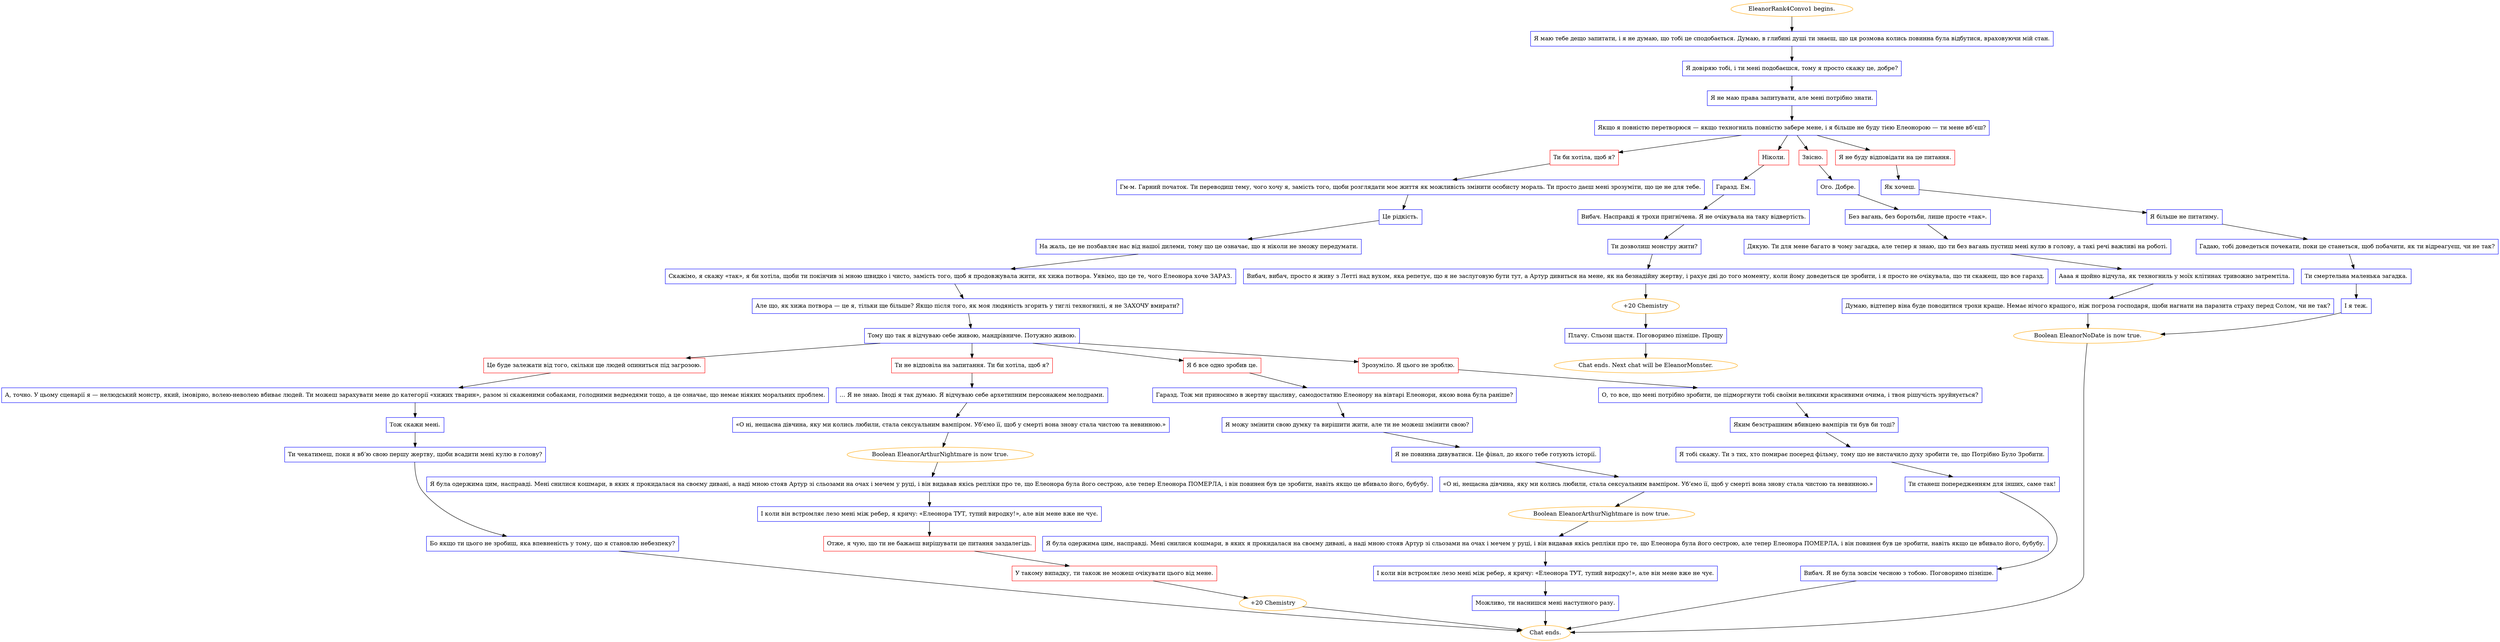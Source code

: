 digraph {
	"EleanorRank4Convo1 begins." [color=orange];
		"EleanorRank4Convo1 begins." -> j2223543420;
	j2223543420 [label="Я маю тебе дещо запитати, і я не думаю, що тобі це сподобається. Думаю, в глибині душі ти знаєш, що ця розмова колись повинна була відбутися, враховуючи мій стан.",shape=box,color=blue];
		j2223543420 -> j2169514197;
	j2169514197 [label="Я довіряю тобі, і ти мені подобаєшся, тому я просто скажу це, добре?",shape=box,color=blue];
		j2169514197 -> j1204025786;
	j1204025786 [label="Я не маю права запитувати, але мені потрібно знати.",shape=box,color=blue];
		j1204025786 -> j1339910912;
	j1339910912 [label="Якщо я повністю перетворюся — якщо техногниль повністю забере мене, і я більше не буду тією Елеонорою — ти мене вб’єш?",shape=box,color=blue];
		j1339910912 -> j1710263042;
		j1339910912 -> j971308698;
		j1339910912 -> j2100406404;
		j1339910912 -> j2752736146;
	j1710263042 [label="Ти би хотіла, щоб я?",shape=box,color=red];
		j1710263042 -> j1847366696;
	j971308698 [label="Звісно.",shape=box,color=red];
		j971308698 -> j2434769845;
	j2100406404 [label="Ніколи.",shape=box,color=red];
		j2100406404 -> j343448384;
	j2752736146 [label="Я не буду відповідати на це питання.",shape=box,color=red];
		j2752736146 -> j1460070439;
	j1847366696 [label="Гм-м. Гарний початок. Ти переводиш тему, чого хочу я, замість того, щоби розглядати моє життя як можливість змінити особисту мораль. Ти просто даєш мені зрозуміти, що це не для тебе.",shape=box,color=blue];
		j1847366696 -> j366177336;
	j2434769845 [label="Ого. Добре.",shape=box,color=blue];
		j2434769845 -> j2635340458;
	j343448384 [label="Гаразд. Ем.",shape=box,color=blue];
		j343448384 -> j2842812241;
	j1460070439 [label="Як хочеш.",shape=box,color=blue];
		j1460070439 -> j1072878955;
	j366177336 [label="Це рідкість.",shape=box,color=blue];
		j366177336 -> j3631564037;
	j2635340458 [label="Без вагань, без боротьби, лише просте «так».",shape=box,color=blue];
		j2635340458 -> j223409059;
	j2842812241 [label="Вибач. Насправді я трохи пригнічена. Я не очікувала на таку відвертість.",shape=box,color=blue];
		j2842812241 -> j104342088;
	j1072878955 [label="Я більше не питатиму.",shape=box,color=blue];
		j1072878955 -> j1159057898;
	j3631564037 [label="На жаль, це не позбавляє нас від нашої дилеми, тому що це означає, що я ніколи не зможу передумати.",shape=box,color=blue];
		j3631564037 -> j341080547;
	j223409059 [label="Дякую. Ти для мене багато в чому загадка, але тепер я знаю, що ти без вагань пустиш мені кулю в голову, а такі речі важливі на роботі.",shape=box,color=blue];
		j223409059 -> j1678540681;
	j104342088 [label="Ти дозволиш монстру жити?",shape=box,color=blue];
		j104342088 -> j3550919347;
	j1159057898 [label="Гадаю, тобі доведеться почекати, поки це станеться, щоб побачити, як ти відреагуєш, чи не так?",shape=box,color=blue];
		j1159057898 -> j4092730082;
	j341080547 [label="Скажімо, я скажу «так», я би хотіла, щоби ти покінчив зі мною швидко і чисто, замість того, щоб я продовжувала жити, як хижа потвора. Уявімо, що це те, чого Елеонора хоче ЗАРАЗ.",shape=box,color=blue];
		j341080547 -> j3376811591;
	j1678540681 [label="Аааа я щойно відчула, як техногниль у моїх клітинах тривожно затремтіла.",shape=box,color=blue];
		j1678540681 -> j3999686358;
	j3550919347 [label="Вибач, вибач, просто я живу з Летті над вухом, яка репетує, що я не заслуговую бути тут, а Артур дивиться на мене, як на безнадійну жертву, і рахує дні до того моменту, коли йому доведеться це зробити, і я просто не очікувала, що ти скажеш, що все гаразд.",shape=box,color=blue];
		j3550919347 -> j1639204307;
	j4092730082 [label="Ти смертельна маленька загадка.",shape=box,color=blue];
		j4092730082 -> j2072223371;
	j3376811591 [label="Але що, як хижа потвора — це я, тільки ще більше? Якщо після того, як моя людяність згорить у тиглі техногнилі, я не ЗАХОЧУ вмирати?",shape=box,color=blue];
		j3376811591 -> j3675488265;
	j3999686358 [label="Думаю, відтепер віна буде поводитися трохи краще. Немає нічого кращого, ніж погроза господаря, щоби нагнати на паразита страху перед Солом, чи не так?",shape=box,color=blue];
		j3999686358 -> j2728200779;
	j1639204307 [label="+20 Chemistry",color=orange];
		j1639204307 -> j3784839129;
	j2072223371 [label="І я теж.",shape=box,color=blue];
		j2072223371 -> j2728200779;
	j3675488265 [label="Тому що так я відчуваю себе живою, мандрівниче. Потужно живою.",shape=box,color=blue];
		j3675488265 -> j581534317;
		j3675488265 -> j933997352;
		j3675488265 -> j143949904;
		j3675488265 -> j2866798919;
	j2728200779 [label="Boolean EleanorNoDate is now true.",color=orange];
		j2728200779 -> "Chat ends.";
	j3784839129 [label="Плачу. Сльози щастя. Поговоримо пізніше. Прошу",shape=box,color=blue];
		j3784839129 -> "Chat ends. Next chat will be EleanorMonster.";
	j581534317 [label="Я б все одно зробив це.",shape=box,color=red];
		j581534317 -> j3085638137;
	j933997352 [label="Зрозуміло. Я цього не зроблю.",shape=box,color=red];
		j933997352 -> j691809601;
	j143949904 [label="Це буде залежати від того, скільки ще людей опиниться під загрозою.",shape=box,color=red];
		j143949904 -> j1785974516;
	j2866798919 [label="Ти не відповіла на запитання. Ти би хотіла, щоб я?",shape=box,color=red];
		j2866798919 -> j1291225791;
	"Chat ends." [color=orange];
	"Chat ends. Next chat will be EleanorMonster." [color=orange];
	j3085638137 [label="Гаразд. Тож ми приносимо в жертву щасливу, самодостатню Елеонору на вівтарі Елеонори, якою вона була раніше?",shape=box,color=blue];
		j3085638137 -> j3073405921;
	j691809601 [label="О, то все, що мені потрібно зробити, це підморгнути тобі своїми великими красивими очима, і твоя рішучість зруйнується?",shape=box,color=blue];
		j691809601 -> j2894635294;
	j1785974516 [label="А, точно. У цьому сценарії я — нелюдський монстр, який, імовірно, волею-неволею вбиває людей. Ти можеш зарахувати мене до категорії «хижих тварин», разом зі скаженими собаками, голодними ведмедями тощо, а це означає, що немає ніяких моральних проблем.",shape=box,color=blue];
		j1785974516 -> j3082131062;
	j1291225791 [label="… Я не знаю. Іноді я так думаю. Я відчуваю себе архетипним персонажем мелодрами.",shape=box,color=blue];
		j1291225791 -> j2259123822;
	j3073405921 [label="Я можу змінити свою думку та вирішити жити, але ти не можеш змінити свою?",shape=box,color=blue];
		j3073405921 -> j1416302760;
	j2894635294 [label="Яким безстрашним вбивцею вампірів ти був би тоді?",shape=box,color=blue];
		j2894635294 -> j1252121564;
	j3082131062 [label="Тож скажи мені.",shape=box,color=blue];
		j3082131062 -> j2705994392;
	j2259123822 [label="«О ні, нещасна дівчина, яку ми колись любили, стала сексуальним вампіром. Уб’ємо її, щоб у смерті вона знову стала чистою та невинною.»",shape=box,color=blue];
		j2259123822 -> j2967259208;
	j1416302760 [label="Я не повинна дивуватися. Це фінал, до якого тебе готують історії.",shape=box,color=blue];
		j1416302760 -> j1283223025;
	j1252121564 [label="Я тобі скажу. Ти з тих, хто помирає посеред фільму, тому що не вистачило духу зробити те, що Потрібно Було Зробити.",shape=box,color=blue];
		j1252121564 -> j582070950;
	j2705994392 [label="Ти чекатимеш, поки я вб’ю свою першу жертву, щоби всадити мені кулю в голову?",shape=box,color=blue];
		j2705994392 -> j3293847396;
	j2967259208 [label="Boolean EleanorArthurNightmare is now true.",color=orange];
		j2967259208 -> j504607403;
	j1283223025 [label="«О ні, нещасна дівчина, яку ми колись любили, стала сексуальним вампіром. Уб’ємо її, щоб у смерті вона знову стала чистою та невинною.»",shape=box,color=blue];
		j1283223025 -> j152370593;
	j582070950 [label="Ти станеш попередженням для інших, саме так!",shape=box,color=blue];
		j582070950 -> j3957612355;
	j3293847396 [label="Бо якщо ти цього не зробиш, яка впевненість у тому, що я становлю небезпеку?",shape=box,color=blue];
		j3293847396 -> "Chat ends.";
	j504607403 [label="Я була одержима цим, насправді. Мені снилися кошмари, в яких я прокидалася на своєму дивані, а наді мною стояв Артур зі сльозами на очах і мечем у руці, і він видавав якісь репліки про те, що Елеонора була його сестрою, але тепер Елеонора ПОМЕРЛА, і він повинен був це зробити, навіть якщо це вбивало його, бубубу.",shape=box,color=blue];
		j504607403 -> j1692309613;
	j152370593 [label="Boolean EleanorArthurNightmare is now true.",color=orange];
		j152370593 -> j2648498166;
	j3957612355 [label="Вибач. Я не була зовсім чесною з тобою. Поговоримо пізніше.",shape=box,color=blue];
		j3957612355 -> "Chat ends.";
	j1692309613 [label="І коли він встромляє лезо мені між ребер, я кричу: «Елеонора ТУТ, тупий виродку!», але він мене вже не чує.",shape=box,color=blue];
		j1692309613 -> j1780510388;
	j2648498166 [label="Я була одержима цим, насправді. Мені снилися кошмари, в яких я прокидалася на своєму дивані, а наді мною стояв Артур зі сльозами на очах і мечем у руці, і він видавав якісь репліки про те, що Елеонора була його сестрою, але тепер Елеонора ПОМЕРЛА, і він повинен був це зробити, навіть якщо це вбивало його, бубубу.",shape=box,color=blue];
		j2648498166 -> j4132970328;
	j1780510388 [label="Отже, я чую, що ти не бажаєш вирішувати це питання заздалегідь.",shape=box,color=red];
		j1780510388 -> j1893198523;
	j4132970328 [label="І коли він встромляє лезо мені між ребер, я кричу: «Елеонора ТУТ, тупий виродку!», але він мене вже не чує.",shape=box,color=blue];
		j4132970328 -> j333362746;
	j1893198523 [label="У такому випадку, ти також не можеш очікувати цього від мене.",shape=box,color=red];
		j1893198523 -> j367054140;
	j333362746 [label="Можливо, ти наснишся мені наступного разу.",shape=box,color=blue];
		j333362746 -> "Chat ends.";
	j367054140 [label="+20 Chemistry",color=orange];
		j367054140 -> "Chat ends.";
}
